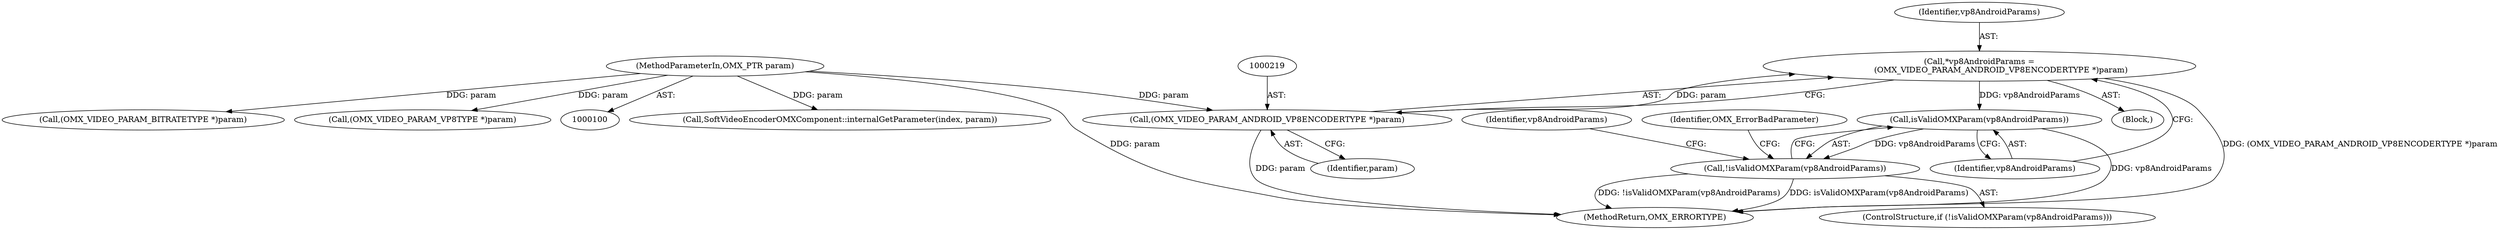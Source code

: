 digraph "0_Android_295c883fe3105b19bcd0f9e07d54c6b589fc5bff_27@pointer" {
"1000216" [label="(Call,*vp8AndroidParams =\n                 (OMX_VIDEO_PARAM_ANDROID_VP8ENCODERTYPE *)param)"];
"1000218" [label="(Call,(OMX_VIDEO_PARAM_ANDROID_VP8ENCODERTYPE *)param)"];
"1000102" [label="(MethodParameterIn,OMX_PTR param)"];
"1000223" [label="(Call,isValidOMXParam(vp8AndroidParams))"];
"1000222" [label="(Call,!isValidOMXParam(vp8AndroidParams))"];
"1000220" [label="(Identifier,param)"];
"1000217" [label="(Identifier,vp8AndroidParams)"];
"1000227" [label="(Identifier,OMX_ErrorBadParameter)"];
"1000218" [label="(Call,(OMX_VIDEO_PARAM_ANDROID_VP8ENCODERTYPE *)param)"];
"1000224" [label="(Identifier,vp8AndroidParams)"];
"1000223" [label="(Call,isValidOMXParam(vp8AndroidParams))"];
"1000214" [label="(Block,)"];
"1000216" [label="(Call,*vp8AndroidParams =\n                 (OMX_VIDEO_PARAM_ANDROID_VP8ENCODERTYPE *)param)"];
"1000221" [label="(ControlStructure,if (!isValidOMXParam(vp8AndroidParams)))"];
"1000273" [label="(Call,SoftVideoEncoderOMXComponent::internalGetParameter(index, param))"];
"1000102" [label="(MethodParameterIn,OMX_PTR param)"];
"1000116" [label="(Call,(OMX_VIDEO_PARAM_BITRATETYPE *)param)"];
"1000276" [label="(MethodReturn,OMX_ERRORTYPE)"];
"1000172" [label="(Call,(OMX_VIDEO_PARAM_VP8TYPE *)param)"];
"1000222" [label="(Call,!isValidOMXParam(vp8AndroidParams))"];
"1000231" [label="(Identifier,vp8AndroidParams)"];
"1000216" -> "1000214"  [label="AST: "];
"1000216" -> "1000218"  [label="CFG: "];
"1000217" -> "1000216"  [label="AST: "];
"1000218" -> "1000216"  [label="AST: "];
"1000224" -> "1000216"  [label="CFG: "];
"1000216" -> "1000276"  [label="DDG: (OMX_VIDEO_PARAM_ANDROID_VP8ENCODERTYPE *)param"];
"1000218" -> "1000216"  [label="DDG: param"];
"1000216" -> "1000223"  [label="DDG: vp8AndroidParams"];
"1000218" -> "1000220"  [label="CFG: "];
"1000219" -> "1000218"  [label="AST: "];
"1000220" -> "1000218"  [label="AST: "];
"1000218" -> "1000276"  [label="DDG: param"];
"1000102" -> "1000218"  [label="DDG: param"];
"1000102" -> "1000100"  [label="AST: "];
"1000102" -> "1000276"  [label="DDG: param"];
"1000102" -> "1000116"  [label="DDG: param"];
"1000102" -> "1000172"  [label="DDG: param"];
"1000102" -> "1000273"  [label="DDG: param"];
"1000223" -> "1000222"  [label="AST: "];
"1000223" -> "1000224"  [label="CFG: "];
"1000224" -> "1000223"  [label="AST: "];
"1000222" -> "1000223"  [label="CFG: "];
"1000223" -> "1000276"  [label="DDG: vp8AndroidParams"];
"1000223" -> "1000222"  [label="DDG: vp8AndroidParams"];
"1000222" -> "1000221"  [label="AST: "];
"1000227" -> "1000222"  [label="CFG: "];
"1000231" -> "1000222"  [label="CFG: "];
"1000222" -> "1000276"  [label="DDG: isValidOMXParam(vp8AndroidParams)"];
"1000222" -> "1000276"  [label="DDG: !isValidOMXParam(vp8AndroidParams)"];
}
